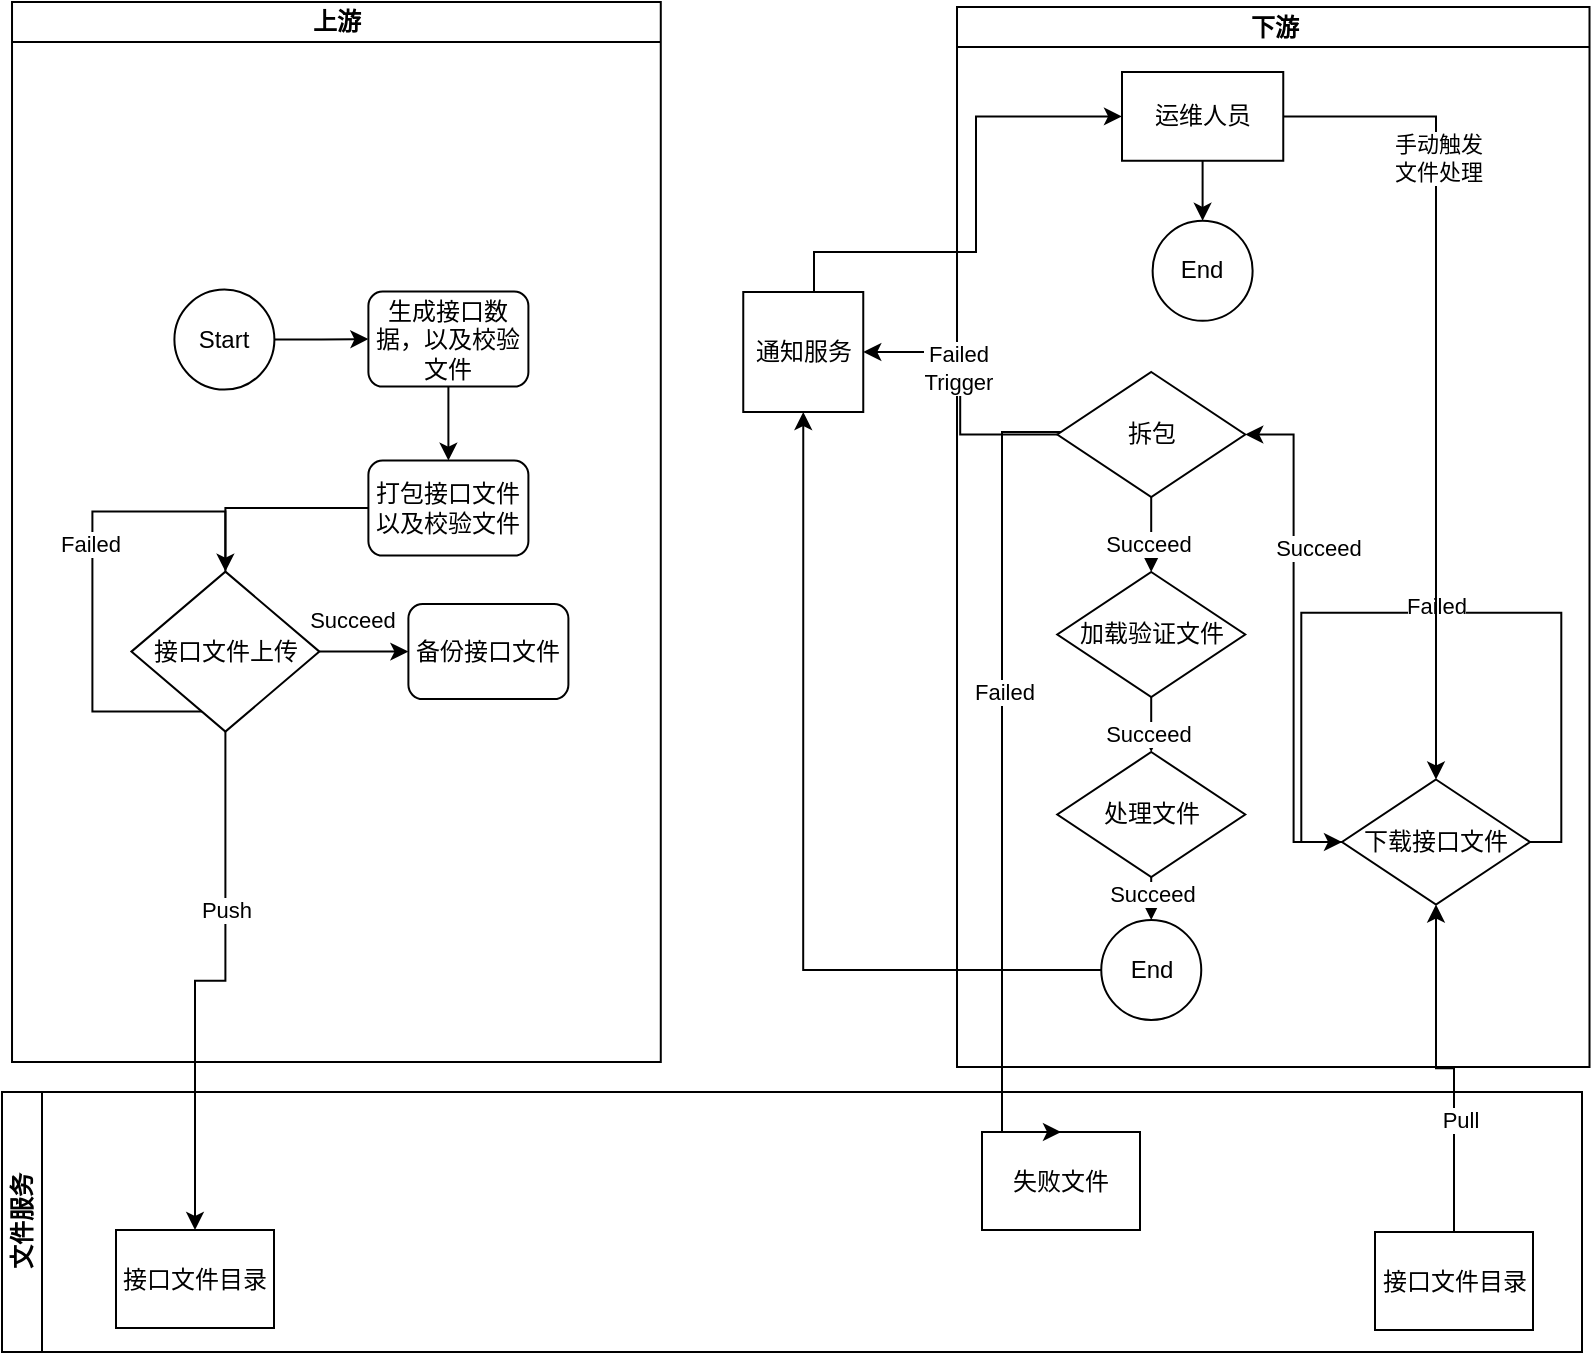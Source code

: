 <mxfile version="20.8.23" type="github">
  <diagram name="Page-1" id="c7488fd3-1785-93aa-aadb-54a6760d102a">
    <mxGraphModel dx="1518" dy="1574" grid="1" gridSize="10" guides="1" tooltips="1" connect="1" arrows="1" fold="1" page="1" pageScale="1" pageWidth="1100" pageHeight="850" background="none" math="1" shadow="0">
      <root>
        <mxCell id="0" />
        <mxCell id="1" parent="0" />
        <mxCell id="2b4e8129b02d487f-2" value="上游" style="swimlane;html=1;startSize=20;horizontal=0;rotation=90;" parent="1" vertex="1">
          <mxGeometry x="2.2" y="97.81" width="530" height="324.38" as="geometry" />
        </mxCell>
        <mxCell id="Eh5VDf21qg3VSFMiMD_T-32" style="edgeStyle=orthogonalEdgeStyle;rounded=0;orthogonalLoop=1;jettySize=auto;html=1;exitX=1;exitY=0.5;exitDx=0;exitDy=0;entryX=0;entryY=0.5;entryDx=0;entryDy=0;" edge="1" parent="2b4e8129b02d487f-2" source="Eh5VDf21qg3VSFMiMD_T-25" target="Eh5VDf21qg3VSFMiMD_T-31">
          <mxGeometry relative="1" as="geometry" />
        </mxCell>
        <mxCell id="Eh5VDf21qg3VSFMiMD_T-25" value="Start" style="ellipse;whiteSpace=wrap;html=1;aspect=fixed;" vertex="1" parent="2b4e8129b02d487f-2">
          <mxGeometry x="184" y="41" width="50" height="50" as="geometry" />
        </mxCell>
        <mxCell id="Eh5VDf21qg3VSFMiMD_T-35" style="edgeStyle=orthogonalEdgeStyle;rounded=0;orthogonalLoop=1;jettySize=auto;html=1;exitX=0.5;exitY=1;exitDx=0;exitDy=0;entryX=0.5;entryY=0;entryDx=0;entryDy=0;" edge="1" parent="2b4e8129b02d487f-2" source="Eh5VDf21qg3VSFMiMD_T-31" target="Eh5VDf21qg3VSFMiMD_T-34">
          <mxGeometry relative="1" as="geometry" />
        </mxCell>
        <mxCell id="Eh5VDf21qg3VSFMiMD_T-31" value="生成接口数据，以及校验文件" style="rounded=1;whiteSpace=wrap;html=1;" vertex="1" parent="2b4e8129b02d487f-2">
          <mxGeometry x="281" y="42" width="80" height="47.5" as="geometry" />
        </mxCell>
        <mxCell id="Eh5VDf21qg3VSFMiMD_T-37" style="edgeStyle=orthogonalEdgeStyle;rounded=0;orthogonalLoop=1;jettySize=auto;html=1;entryX=0.5;entryY=0;entryDx=0;entryDy=0;" edge="1" parent="2b4e8129b02d487f-2" source="Eh5VDf21qg3VSFMiMD_T-34" target="Eh5VDf21qg3VSFMiMD_T-38">
          <mxGeometry relative="1" as="geometry">
            <mxPoint x="209.0" y="69.5" as="targetPoint" />
          </mxGeometry>
        </mxCell>
        <mxCell id="Eh5VDf21qg3VSFMiMD_T-34" value="打包接口文件以及校验文件" style="rounded=1;whiteSpace=wrap;html=1;" vertex="1" parent="2b4e8129b02d487f-2">
          <mxGeometry x="281" y="126.5" width="80" height="47.5" as="geometry" />
        </mxCell>
        <mxCell id="Eh5VDf21qg3VSFMiMD_T-50" style="edgeStyle=orthogonalEdgeStyle;rounded=0;orthogonalLoop=1;jettySize=auto;html=1;entryX=0;entryY=0.5;entryDx=0;entryDy=0;" edge="1" parent="2b4e8129b02d487f-2" source="Eh5VDf21qg3VSFMiMD_T-38" target="Eh5VDf21qg3VSFMiMD_T-49">
          <mxGeometry relative="1" as="geometry" />
        </mxCell>
        <mxCell id="Eh5VDf21qg3VSFMiMD_T-51" value="Succeed" style="edgeLabel;html=1;align=center;verticalAlign=middle;resizable=0;points=[];" vertex="1" connectable="0" parent="Eh5VDf21qg3VSFMiMD_T-50">
          <mxGeometry x="-0.279" y="-2" relative="1" as="geometry">
            <mxPoint y="-18" as="offset" />
          </mxGeometry>
        </mxCell>
        <mxCell id="Eh5VDf21qg3VSFMiMD_T-74" style="edgeStyle=orthogonalEdgeStyle;rounded=0;orthogonalLoop=1;jettySize=auto;html=1;entryX=0.5;entryY=0;entryDx=0;entryDy=0;" edge="1" parent="2b4e8129b02d487f-2" source="Eh5VDf21qg3VSFMiMD_T-38" target="Eh5VDf21qg3VSFMiMD_T-38">
          <mxGeometry relative="1" as="geometry">
            <mxPoint x="153" y="82.0" as="targetPoint" />
            <Array as="points">
              <mxPoint x="209" y="152" />
              <mxPoint x="143" y="152" />
              <mxPoint x="143" y="252" />
              <mxPoint x="209" y="252" />
            </Array>
          </mxGeometry>
        </mxCell>
        <mxCell id="Eh5VDf21qg3VSFMiMD_T-75" value="Failed" style="edgeLabel;html=1;align=center;verticalAlign=middle;resizable=0;points=[];" vertex="1" connectable="0" parent="Eh5VDf21qg3VSFMiMD_T-74">
          <mxGeometry x="-0.326" y="-1" relative="1" as="geometry">
            <mxPoint as="offset" />
          </mxGeometry>
        </mxCell>
        <mxCell id="Eh5VDf21qg3VSFMiMD_T-38" value="接口文件上传" style="rhombus;whiteSpace=wrap;html=1;" vertex="1" parent="2b4e8129b02d487f-2">
          <mxGeometry x="162.5" y="182" width="94" height="80" as="geometry" />
        </mxCell>
        <mxCell id="Eh5VDf21qg3VSFMiMD_T-49" value="备份接口文件" style="rounded=1;whiteSpace=wrap;html=1;" vertex="1" parent="2b4e8129b02d487f-2">
          <mxGeometry x="301" y="198.25" width="80" height="47.5" as="geometry" />
        </mxCell>
        <mxCell id="Eh5VDf21qg3VSFMiMD_T-23" value="文件服务" style="swimlane;html=1;startSize=20;horizontal=0;rotation=0;" vertex="1" parent="1">
          <mxGeometry x="100" y="540" width="790" height="130" as="geometry" />
        </mxCell>
        <mxCell id="Eh5VDf21qg3VSFMiMD_T-41" value="接口文件目录" style="rounded=0;whiteSpace=wrap;html=1;" vertex="1" parent="Eh5VDf21qg3VSFMiMD_T-23">
          <mxGeometry x="57" y="69" width="79" height="49" as="geometry" />
        </mxCell>
        <mxCell id="Eh5VDf21qg3VSFMiMD_T-56" value="接口文件目录" style="rounded=0;whiteSpace=wrap;html=1;" vertex="1" parent="Eh5VDf21qg3VSFMiMD_T-23">
          <mxGeometry x="686.5" y="70" width="79" height="49" as="geometry" />
        </mxCell>
        <mxCell id="Eh5VDf21qg3VSFMiMD_T-92" value="失败文件" style="rounded=0;whiteSpace=wrap;html=1;" vertex="1" parent="Eh5VDf21qg3VSFMiMD_T-23">
          <mxGeometry x="490" y="20" width="79" height="49" as="geometry" />
        </mxCell>
        <mxCell id="Eh5VDf21qg3VSFMiMD_T-24" value="下游" style="swimlane;html=1;startSize=20;horizontal=0;rotation=90;" vertex="1" parent="1">
          <mxGeometry x="470.63" y="104.38" width="530" height="316.25" as="geometry">
            <mxRectangle x="840" y="-7.5" width="40" height="50" as="alternateBounds" />
          </mxGeometry>
        </mxCell>
        <mxCell id="Eh5VDf21qg3VSFMiMD_T-99" value="" style="edgeStyle=orthogonalEdgeStyle;rounded=0;orthogonalLoop=1;jettySize=auto;html=1;" edge="1" parent="Eh5VDf21qg3VSFMiMD_T-24" source="Eh5VDf21qg3VSFMiMD_T-64" target="Eh5VDf21qg3VSFMiMD_T-97">
          <mxGeometry relative="1" as="geometry" />
        </mxCell>
        <mxCell id="Eh5VDf21qg3VSFMiMD_T-100" value="Succeed" style="edgeLabel;html=1;align=center;verticalAlign=middle;resizable=0;points=[];" vertex="1" connectable="0" parent="Eh5VDf21qg3VSFMiMD_T-99">
          <mxGeometry x="0.336" y="-2" relative="1" as="geometry">
            <mxPoint as="offset" />
          </mxGeometry>
        </mxCell>
        <mxCell id="Eh5VDf21qg3VSFMiMD_T-64" value="拆包" style="rhombus;whiteSpace=wrap;html=1;" vertex="1" parent="Eh5VDf21qg3VSFMiMD_T-24">
          <mxGeometry x="157" y="75.62" width="94" height="62.5" as="geometry" />
        </mxCell>
        <mxCell id="Eh5VDf21qg3VSFMiMD_T-82" style="edgeStyle=orthogonalEdgeStyle;rounded=0;orthogonalLoop=1;jettySize=auto;html=1;entryX=1;entryY=0.5;entryDx=0;entryDy=0;" edge="1" parent="Eh5VDf21qg3VSFMiMD_T-24" source="Eh5VDf21qg3VSFMiMD_T-76" target="Eh5VDf21qg3VSFMiMD_T-64">
          <mxGeometry relative="1" as="geometry" />
        </mxCell>
        <mxCell id="Eh5VDf21qg3VSFMiMD_T-83" value="Succeed" style="edgeLabel;html=1;align=center;verticalAlign=middle;resizable=0;points=[];" vertex="1" connectable="0" parent="Eh5VDf21qg3VSFMiMD_T-82">
          <mxGeometry x="0.259" relative="1" as="geometry">
            <mxPoint x="12" y="-13" as="offset" />
          </mxGeometry>
        </mxCell>
        <mxCell id="Eh5VDf21qg3VSFMiMD_T-76" value="下载接口文件" style="rhombus;whiteSpace=wrap;html=1;" vertex="1" parent="Eh5VDf21qg3VSFMiMD_T-24">
          <mxGeometry x="299.37" y="279.37" width="94" height="62.5" as="geometry" />
        </mxCell>
        <mxCell id="Eh5VDf21qg3VSFMiMD_T-90" style="edgeStyle=orthogonalEdgeStyle;rounded=0;orthogonalLoop=1;jettySize=auto;html=1;entryX=0;entryY=0.5;entryDx=0;entryDy=0;" edge="1" parent="Eh5VDf21qg3VSFMiMD_T-24" source="Eh5VDf21qg3VSFMiMD_T-76" target="Eh5VDf21qg3VSFMiMD_T-76">
          <mxGeometry relative="1" as="geometry">
            <Array as="points">
              <mxPoint x="409" y="311" />
              <mxPoint x="409" y="196" />
              <mxPoint x="279" y="196" />
              <mxPoint x="279" y="311" />
            </Array>
          </mxGeometry>
        </mxCell>
        <mxCell id="Eh5VDf21qg3VSFMiMD_T-91" value="Failed" style="edgeLabel;html=1;align=center;verticalAlign=middle;resizable=0;points=[];" vertex="1" connectable="0" parent="Eh5VDf21qg3VSFMiMD_T-90">
          <mxGeometry x="0.296" relative="1" as="geometry">
            <mxPoint x="63" y="-4" as="offset" />
          </mxGeometry>
        </mxCell>
        <mxCell id="Eh5VDf21qg3VSFMiMD_T-102" value="" style="edgeStyle=orthogonalEdgeStyle;rounded=0;orthogonalLoop=1;jettySize=auto;html=1;" edge="1" parent="Eh5VDf21qg3VSFMiMD_T-24" source="Eh5VDf21qg3VSFMiMD_T-97" target="Eh5VDf21qg3VSFMiMD_T-101">
          <mxGeometry relative="1" as="geometry" />
        </mxCell>
        <mxCell id="Eh5VDf21qg3VSFMiMD_T-103" value="Succeed" style="edgeLabel;html=1;align=center;verticalAlign=middle;resizable=0;points=[];" vertex="1" connectable="0" parent="Eh5VDf21qg3VSFMiMD_T-102">
          <mxGeometry x="-0.288" y="-2" relative="1" as="geometry">
            <mxPoint as="offset" />
          </mxGeometry>
        </mxCell>
        <mxCell id="Eh5VDf21qg3VSFMiMD_T-97" value="加载验证文件" style="rhombus;whiteSpace=wrap;html=1;" vertex="1" parent="Eh5VDf21qg3VSFMiMD_T-24">
          <mxGeometry x="157" y="175.62" width="94" height="62.5" as="geometry" />
        </mxCell>
        <mxCell id="Eh5VDf21qg3VSFMiMD_T-108" value="" style="edgeStyle=orthogonalEdgeStyle;rounded=0;orthogonalLoop=1;jettySize=auto;html=1;" edge="1" parent="Eh5VDf21qg3VSFMiMD_T-24" source="Eh5VDf21qg3VSFMiMD_T-101" target="Eh5VDf21qg3VSFMiMD_T-107">
          <mxGeometry relative="1" as="geometry" />
        </mxCell>
        <mxCell id="Eh5VDf21qg3VSFMiMD_T-110" value="Succeed" style="edgeLabel;html=1;align=center;verticalAlign=middle;resizable=0;points=[];" vertex="1" connectable="0" parent="Eh5VDf21qg3VSFMiMD_T-108">
          <mxGeometry x="-0.284" y="1" relative="1" as="geometry">
            <mxPoint x="1" y="-11" as="offset" />
          </mxGeometry>
        </mxCell>
        <mxCell id="Eh5VDf21qg3VSFMiMD_T-101" value="处理文件" style="rhombus;whiteSpace=wrap;html=1;" vertex="1" parent="Eh5VDf21qg3VSFMiMD_T-24">
          <mxGeometry x="157" y="265.62" width="94" height="62.5" as="geometry" />
        </mxCell>
        <mxCell id="Eh5VDf21qg3VSFMiMD_T-107" value="End" style="ellipse;whiteSpace=wrap;html=1;aspect=fixed;direction=south;" vertex="1" parent="Eh5VDf21qg3VSFMiMD_T-24">
          <mxGeometry x="179" y="349.62" width="50" height="50" as="geometry" />
        </mxCell>
        <mxCell id="Eh5VDf21qg3VSFMiMD_T-121" value="" style="edgeStyle=orthogonalEdgeStyle;rounded=0;orthogonalLoop=1;jettySize=auto;html=1;entryX=0.5;entryY=0;entryDx=0;entryDy=0;" edge="1" parent="Eh5VDf21qg3VSFMiMD_T-24" source="Eh5VDf21qg3VSFMiMD_T-113" target="Eh5VDf21qg3VSFMiMD_T-76">
          <mxGeometry relative="1" as="geometry">
            <mxPoint x="347.37" y="-24.38" as="targetPoint" />
          </mxGeometry>
        </mxCell>
        <mxCell id="Eh5VDf21qg3VSFMiMD_T-125" value="手动触发&lt;br&gt;文件处理" style="edgeLabel;html=1;align=center;verticalAlign=middle;resizable=0;points=[];" vertex="1" connectable="0" parent="Eh5VDf21qg3VSFMiMD_T-121">
          <mxGeometry x="-0.528" y="1" relative="1" as="geometry">
            <mxPoint as="offset" />
          </mxGeometry>
        </mxCell>
        <mxCell id="Eh5VDf21qg3VSFMiMD_T-127" value="" style="edgeStyle=orthogonalEdgeStyle;rounded=0;orthogonalLoop=1;jettySize=auto;html=1;" edge="1" parent="Eh5VDf21qg3VSFMiMD_T-24" source="Eh5VDf21qg3VSFMiMD_T-113" target="Eh5VDf21qg3VSFMiMD_T-126">
          <mxGeometry relative="1" as="geometry" />
        </mxCell>
        <mxCell id="Eh5VDf21qg3VSFMiMD_T-113" value="运维人员" style="rounded=0;whiteSpace=wrap;html=1;" vertex="1" parent="Eh5VDf21qg3VSFMiMD_T-24">
          <mxGeometry x="189.37" y="-74.38" width="80.63" height="44.38" as="geometry" />
        </mxCell>
        <mxCell id="Eh5VDf21qg3VSFMiMD_T-126" value="End" style="ellipse;whiteSpace=wrap;html=1;aspect=fixed;direction=south;" vertex="1" parent="Eh5VDf21qg3VSFMiMD_T-24">
          <mxGeometry x="204.68" width="50" height="50" as="geometry" />
        </mxCell>
        <mxCell id="Eh5VDf21qg3VSFMiMD_T-70" style="edgeStyle=orthogonalEdgeStyle;rounded=0;orthogonalLoop=1;jettySize=auto;html=1;entryX=0.5;entryY=0;entryDx=0;entryDy=0;" edge="1" parent="1" source="Eh5VDf21qg3VSFMiMD_T-38" target="Eh5VDf21qg3VSFMiMD_T-41">
          <mxGeometry relative="1" as="geometry" />
        </mxCell>
        <mxCell id="Eh5VDf21qg3VSFMiMD_T-71" value="Push" style="edgeLabel;html=1;align=center;verticalAlign=middle;resizable=0;points=[];" vertex="1" connectable="0" parent="Eh5VDf21qg3VSFMiMD_T-70">
          <mxGeometry x="-0.329" relative="1" as="geometry">
            <mxPoint as="offset" />
          </mxGeometry>
        </mxCell>
        <mxCell id="Eh5VDf21qg3VSFMiMD_T-80" style="edgeStyle=orthogonalEdgeStyle;rounded=0;orthogonalLoop=1;jettySize=auto;html=1;entryX=0.5;entryY=1;entryDx=0;entryDy=0;" edge="1" parent="1" source="Eh5VDf21qg3VSFMiMD_T-56" target="Eh5VDf21qg3VSFMiMD_T-76">
          <mxGeometry relative="1" as="geometry">
            <mxPoint x="827" y="100.0" as="targetPoint" />
          </mxGeometry>
        </mxCell>
        <mxCell id="Eh5VDf21qg3VSFMiMD_T-81" value="Pull" style="edgeLabel;html=1;align=center;verticalAlign=middle;resizable=0;points=[];" vertex="1" connectable="0" parent="Eh5VDf21qg3VSFMiMD_T-80">
          <mxGeometry x="-0.349" y="-3" relative="1" as="geometry">
            <mxPoint as="offset" />
          </mxGeometry>
        </mxCell>
        <mxCell id="Eh5VDf21qg3VSFMiMD_T-93" style="edgeStyle=orthogonalEdgeStyle;rounded=0;orthogonalLoop=1;jettySize=auto;html=1;entryX=0.5;entryY=0;entryDx=0;entryDy=0;" edge="1" parent="1" source="Eh5VDf21qg3VSFMiMD_T-64" target="Eh5VDf21qg3VSFMiMD_T-92">
          <mxGeometry relative="1" as="geometry">
            <Array as="points">
              <mxPoint x="600" y="210" />
              <mxPoint x="600" y="560" />
            </Array>
          </mxGeometry>
        </mxCell>
        <mxCell id="Eh5VDf21qg3VSFMiMD_T-94" value="Failed" style="edgeLabel;html=1;align=center;verticalAlign=middle;resizable=0;points=[];" vertex="1" connectable="0" parent="Eh5VDf21qg3VSFMiMD_T-93">
          <mxGeometry x="-0.221" y="1" relative="1" as="geometry">
            <mxPoint as="offset" />
          </mxGeometry>
        </mxCell>
        <mxCell id="Eh5VDf21qg3VSFMiMD_T-117" style="edgeStyle=orthogonalEdgeStyle;rounded=0;orthogonalLoop=1;jettySize=auto;html=1;entryX=0;entryY=0.5;entryDx=0;entryDy=0;" edge="1" parent="1" source="Eh5VDf21qg3VSFMiMD_T-111" target="Eh5VDf21qg3VSFMiMD_T-113">
          <mxGeometry relative="1" as="geometry">
            <Array as="points">
              <mxPoint x="506" y="120" />
              <mxPoint x="587" y="120" />
              <mxPoint x="587" y="52" />
            </Array>
          </mxGeometry>
        </mxCell>
        <mxCell id="Eh5VDf21qg3VSFMiMD_T-111" value="通知服务" style="whiteSpace=wrap;html=1;aspect=fixed;" vertex="1" parent="1">
          <mxGeometry x="470.63" y="140" width="60" height="60" as="geometry" />
        </mxCell>
        <mxCell id="Eh5VDf21qg3VSFMiMD_T-115" style="edgeStyle=orthogonalEdgeStyle;rounded=0;orthogonalLoop=1;jettySize=auto;html=1;entryX=1;entryY=0.5;entryDx=0;entryDy=0;" edge="1" parent="1" source="Eh5VDf21qg3VSFMiMD_T-64" target="Eh5VDf21qg3VSFMiMD_T-111">
          <mxGeometry relative="1" as="geometry" />
        </mxCell>
        <mxCell id="Eh5VDf21qg3VSFMiMD_T-116" value="Failed&lt;br&gt;Trigger" style="edgeLabel;html=1;align=center;verticalAlign=middle;resizable=0;points=[];" vertex="1" connectable="0" parent="Eh5VDf21qg3VSFMiMD_T-115">
          <mxGeometry x="0.189" y="1" relative="1" as="geometry">
            <mxPoint as="offset" />
          </mxGeometry>
        </mxCell>
        <mxCell id="Eh5VDf21qg3VSFMiMD_T-122" style="edgeStyle=orthogonalEdgeStyle;rounded=0;orthogonalLoop=1;jettySize=auto;html=1;entryX=0.5;entryY=1;entryDx=0;entryDy=0;" edge="1" parent="1" source="Eh5VDf21qg3VSFMiMD_T-107" target="Eh5VDf21qg3VSFMiMD_T-111">
          <mxGeometry relative="1" as="geometry" />
        </mxCell>
      </root>
    </mxGraphModel>
  </diagram>
</mxfile>
